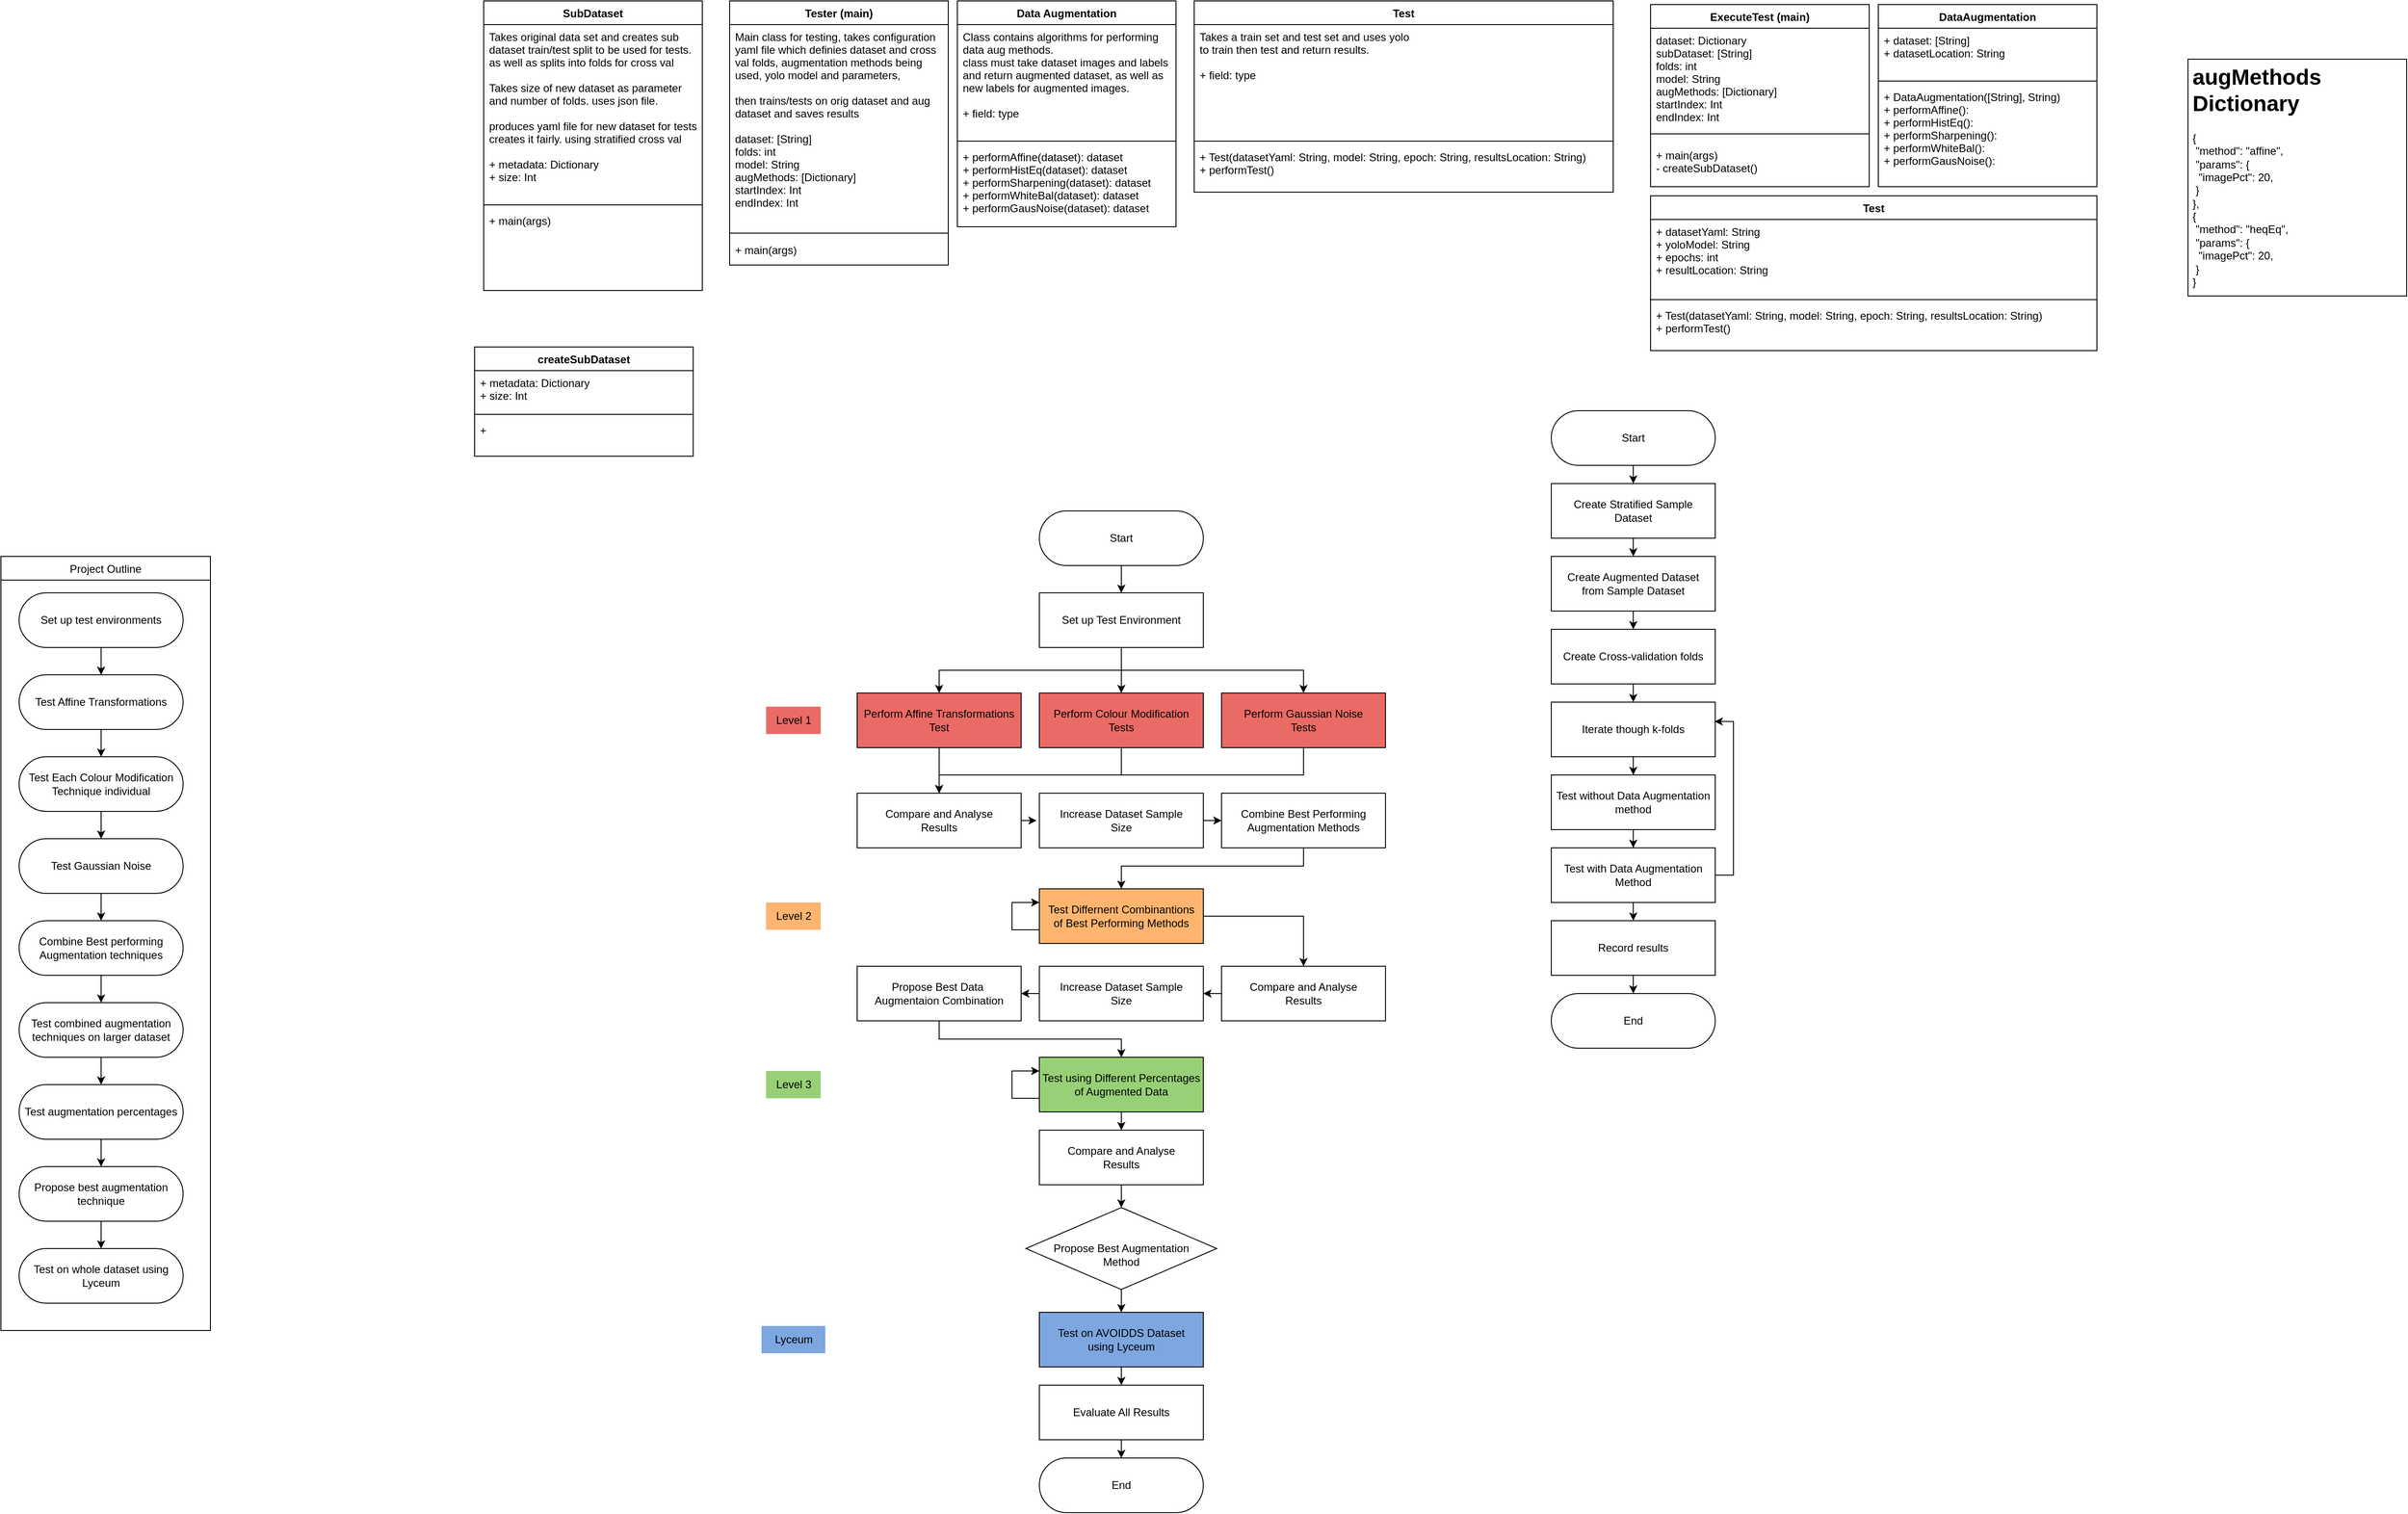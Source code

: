 <mxfile version="22.1.2" type="device">
  <diagram name="Page-1" id="Ht-72kdFWiURQEwsex4A">
    <mxGraphModel dx="933" dy="848" grid="0" gridSize="10" guides="1" tooltips="1" connect="1" arrows="1" fold="1" page="1" pageScale="3" pageWidth="827" pageHeight="1169" math="0" shadow="0">
      <root>
        <mxCell id="0" />
        <mxCell id="1" parent="0" />
        <mxCell id="NWZR9Ss1ib_OHOZOkIhO-35" value="" style="group;dropTarget=1;noLabel=0;" parent="1" vertex="1" connectable="0">
          <mxGeometry x="130" y="640" width="230" height="850" as="geometry" />
        </mxCell>
        <mxCell id="NWZR9Ss1ib_OHOZOkIhO-1" value="Set up test environments" style="rounded=1;whiteSpace=wrap;html=1;arcSize=50;" parent="NWZR9Ss1ib_OHOZOkIhO-35" vertex="1">
          <mxGeometry x="20" y="40" width="180" height="60" as="geometry" />
        </mxCell>
        <mxCell id="NWZR9Ss1ib_OHOZOkIhO-2" value="Test Affine Transformations" style="rounded=1;whiteSpace=wrap;html=1;arcSize=50;" parent="NWZR9Ss1ib_OHOZOkIhO-35" vertex="1">
          <mxGeometry x="20" y="130" width="180" height="60" as="geometry" />
        </mxCell>
        <mxCell id="NWZR9Ss1ib_OHOZOkIhO-22" style="edgeStyle=orthogonalEdgeStyle;rounded=0;jumpStyle=none;orthogonalLoop=1;jettySize=auto;html=1;exitX=0.5;exitY=1;exitDx=0;exitDy=0;entryX=0.5;entryY=0;entryDx=0;entryDy=0;" parent="NWZR9Ss1ib_OHOZOkIhO-35" source="NWZR9Ss1ib_OHOZOkIhO-1" target="NWZR9Ss1ib_OHOZOkIhO-2" edge="1">
          <mxGeometry relative="1" as="geometry" />
        </mxCell>
        <mxCell id="NWZR9Ss1ib_OHOZOkIhO-5" value="Test Each Colour Modification Technique individual" style="rounded=1;whiteSpace=wrap;html=1;arcSize=50;" parent="NWZR9Ss1ib_OHOZOkIhO-35" vertex="1">
          <mxGeometry x="20" y="220" width="180" height="60" as="geometry" />
        </mxCell>
        <mxCell id="NWZR9Ss1ib_OHOZOkIhO-11" style="edgeStyle=orthogonalEdgeStyle;rounded=0;jumpStyle=none;orthogonalLoop=1;jettySize=auto;html=1;exitX=0.5;exitY=1;exitDx=0;exitDy=0;entryX=0.5;entryY=0;entryDx=0;entryDy=0;" parent="NWZR9Ss1ib_OHOZOkIhO-35" source="NWZR9Ss1ib_OHOZOkIhO-2" target="NWZR9Ss1ib_OHOZOkIhO-5" edge="1">
          <mxGeometry relative="1" as="geometry" />
        </mxCell>
        <mxCell id="NWZR9Ss1ib_OHOZOkIhO-7" value="Combine Best performing Augmentation techniques" style="rounded=1;whiteSpace=wrap;html=1;arcSize=50;" parent="NWZR9Ss1ib_OHOZOkIhO-35" vertex="1">
          <mxGeometry x="20" y="400" width="180" height="60" as="geometry" />
        </mxCell>
        <mxCell id="NWZR9Ss1ib_OHOZOkIhO-12" value="Test combined augmentation techniques on larger dataset" style="rounded=1;whiteSpace=wrap;html=1;arcSize=50;" parent="NWZR9Ss1ib_OHOZOkIhO-35" vertex="1">
          <mxGeometry x="20" y="490" width="180" height="60" as="geometry" />
        </mxCell>
        <mxCell id="NWZR9Ss1ib_OHOZOkIhO-13" style="edgeStyle=orthogonalEdgeStyle;rounded=0;jumpStyle=none;orthogonalLoop=1;jettySize=auto;html=1;exitX=0.5;exitY=1;exitDx=0;exitDy=0;entryX=0.5;entryY=0;entryDx=0;entryDy=0;" parent="NWZR9Ss1ib_OHOZOkIhO-35" source="NWZR9Ss1ib_OHOZOkIhO-7" target="NWZR9Ss1ib_OHOZOkIhO-12" edge="1">
          <mxGeometry relative="1" as="geometry" />
        </mxCell>
        <mxCell id="NWZR9Ss1ib_OHOZOkIhO-15" value="Propose best augmentation technique" style="rounded=1;whiteSpace=wrap;html=1;arcSize=50;" parent="NWZR9Ss1ib_OHOZOkIhO-35" vertex="1">
          <mxGeometry x="20" y="670" width="180" height="60" as="geometry" />
        </mxCell>
        <mxCell id="NWZR9Ss1ib_OHOZOkIhO-19" style="edgeStyle=orthogonalEdgeStyle;rounded=0;jumpStyle=none;orthogonalLoop=1;jettySize=auto;html=1;exitX=0.5;exitY=1;exitDx=0;exitDy=0;entryX=0.5;entryY=0;entryDx=0;entryDy=0;" parent="NWZR9Ss1ib_OHOZOkIhO-35" source="NWZR9Ss1ib_OHOZOkIhO-17" target="NWZR9Ss1ib_OHOZOkIhO-15" edge="1">
          <mxGeometry relative="1" as="geometry" />
        </mxCell>
        <mxCell id="NWZR9Ss1ib_OHOZOkIhO-17" value="Test augmentation percentages" style="rounded=1;whiteSpace=wrap;html=1;arcSize=50;" parent="NWZR9Ss1ib_OHOZOkIhO-35" vertex="1">
          <mxGeometry x="20" y="580" width="180" height="60" as="geometry" />
        </mxCell>
        <mxCell id="NWZR9Ss1ib_OHOZOkIhO-18" style="edgeStyle=orthogonalEdgeStyle;rounded=0;jumpStyle=none;orthogonalLoop=1;jettySize=auto;html=1;exitX=0.5;exitY=1;exitDx=0;exitDy=0;" parent="NWZR9Ss1ib_OHOZOkIhO-35" source="NWZR9Ss1ib_OHOZOkIhO-12" target="NWZR9Ss1ib_OHOZOkIhO-17" edge="1">
          <mxGeometry relative="1" as="geometry" />
        </mxCell>
        <mxCell id="NWZR9Ss1ib_OHOZOkIhO-20" value="Test on whole dataset using Lyceum" style="rounded=1;whiteSpace=wrap;html=1;arcSize=50;" parent="NWZR9Ss1ib_OHOZOkIhO-35" vertex="1">
          <mxGeometry x="20" y="760" width="180" height="60" as="geometry" />
        </mxCell>
        <mxCell id="NWZR9Ss1ib_OHOZOkIhO-21" style="edgeStyle=orthogonalEdgeStyle;rounded=0;jumpStyle=none;orthogonalLoop=1;jettySize=auto;html=1;exitX=0.5;exitY=1;exitDx=0;exitDy=0;entryX=0.5;entryY=0;entryDx=0;entryDy=0;" parent="NWZR9Ss1ib_OHOZOkIhO-35" source="NWZR9Ss1ib_OHOZOkIhO-15" target="NWZR9Ss1ib_OHOZOkIhO-20" edge="1">
          <mxGeometry relative="1" as="geometry" />
        </mxCell>
        <mxCell id="NWZR9Ss1ib_OHOZOkIhO-25" style="edgeStyle=orthogonalEdgeStyle;rounded=0;jumpStyle=none;orthogonalLoop=1;jettySize=auto;html=1;exitX=0.5;exitY=1;exitDx=0;exitDy=0;entryX=0.5;entryY=0;entryDx=0;entryDy=0;" parent="NWZR9Ss1ib_OHOZOkIhO-35" source="NWZR9Ss1ib_OHOZOkIhO-23" target="NWZR9Ss1ib_OHOZOkIhO-7" edge="1">
          <mxGeometry relative="1" as="geometry" />
        </mxCell>
        <mxCell id="NWZR9Ss1ib_OHOZOkIhO-23" value="Test Gaussian Noise" style="rounded=1;whiteSpace=wrap;html=1;arcSize=50;" parent="NWZR9Ss1ib_OHOZOkIhO-35" vertex="1">
          <mxGeometry x="20" y="310" width="180" height="60" as="geometry" />
        </mxCell>
        <mxCell id="NWZR9Ss1ib_OHOZOkIhO-24" style="edgeStyle=orthogonalEdgeStyle;rounded=0;jumpStyle=none;orthogonalLoop=1;jettySize=auto;html=1;exitX=0.5;exitY=1;exitDx=0;exitDy=0;entryX=0.5;entryY=0;entryDx=0;entryDy=0;" parent="NWZR9Ss1ib_OHOZOkIhO-35" source="NWZR9Ss1ib_OHOZOkIhO-5" target="NWZR9Ss1ib_OHOZOkIhO-23" edge="1">
          <mxGeometry relative="1" as="geometry" />
        </mxCell>
        <mxCell id="NWZR9Ss1ib_OHOZOkIhO-34" value="Project Outline" style="swimlane;fontStyle=0;childLayout=stackLayout;horizontal=1;startSize=26;fillColor=none;horizontalStack=0;resizeParent=1;resizeParentMax=0;resizeLast=0;collapsible=1;marginBottom=0;swimlaneLine=1;" parent="NWZR9Ss1ib_OHOZOkIhO-35" vertex="1">
          <mxGeometry width="230" height="850" as="geometry">
            <mxRectangle width="120" height="30" as="alternateBounds" />
          </mxGeometry>
        </mxCell>
        <mxCell id="iitkpMzpejvPri1dx7fn-137" style="edgeStyle=orthogonalEdgeStyle;rounded=0;orthogonalLoop=1;jettySize=auto;html=1;exitX=0.5;exitY=1;exitDx=0;exitDy=0;entryX=0.5;entryY=0;entryDx=0;entryDy=0;" edge="1" parent="1" source="NWZR9Ss1ib_OHOZOkIhO-37" target="iitkpMzpejvPri1dx7fn-136">
          <mxGeometry relative="1" as="geometry" />
        </mxCell>
        <mxCell id="NWZR9Ss1ib_OHOZOkIhO-37" value="Create Stratified Sample &lt;br&gt;Dataset" style="rounded=1;whiteSpace=wrap;html=1;arcSize=0;container=0;" parent="1" vertex="1">
          <mxGeometry x="1832" y="560" width="180" height="60" as="geometry" />
        </mxCell>
        <mxCell id="NWZR9Ss1ib_OHOZOkIhO-57" style="edgeStyle=orthogonalEdgeStyle;rounded=0;orthogonalLoop=1;jettySize=auto;html=1;exitX=0.5;exitY=1;exitDx=0;exitDy=0;entryX=0.5;entryY=0;entryDx=0;entryDy=0;" parent="1" source="NWZR9Ss1ib_OHOZOkIhO-55" target="NWZR9Ss1ib_OHOZOkIhO-56" edge="1">
          <mxGeometry relative="1" as="geometry" />
        </mxCell>
        <mxCell id="NWZR9Ss1ib_OHOZOkIhO-55" value="Create Cross-validation folds" style="rounded=1;whiteSpace=wrap;html=1;arcSize=0;container=0;" parent="1" vertex="1">
          <mxGeometry x="1832" y="720" width="180" height="60" as="geometry" />
        </mxCell>
        <mxCell id="NWZR9Ss1ib_OHOZOkIhO-59" style="edgeStyle=orthogonalEdgeStyle;rounded=0;orthogonalLoop=1;jettySize=auto;html=1;exitX=0.5;exitY=1;exitDx=0;exitDy=0;entryX=0.5;entryY=0;entryDx=0;entryDy=0;" parent="1" source="NWZR9Ss1ib_OHOZOkIhO-56" target="NWZR9Ss1ib_OHOZOkIhO-58" edge="1">
          <mxGeometry relative="1" as="geometry" />
        </mxCell>
        <mxCell id="NWZR9Ss1ib_OHOZOkIhO-56" value="Iterate though k-folds" style="rounded=1;whiteSpace=wrap;html=1;arcSize=0;container=0;" parent="1" vertex="1">
          <mxGeometry x="1832" y="800" width="180" height="60" as="geometry" />
        </mxCell>
        <mxCell id="NWZR9Ss1ib_OHOZOkIhO-61" style="edgeStyle=orthogonalEdgeStyle;rounded=0;orthogonalLoop=1;jettySize=auto;html=1;entryX=0.5;entryY=0;entryDx=0;entryDy=0;" parent="1" source="NWZR9Ss1ib_OHOZOkIhO-58" target="NWZR9Ss1ib_OHOZOkIhO-60" edge="1">
          <mxGeometry relative="1" as="geometry" />
        </mxCell>
        <mxCell id="NWZR9Ss1ib_OHOZOkIhO-58" value="Test without Data Augmentation method" style="rounded=1;whiteSpace=wrap;html=1;arcSize=0;container=0;" parent="1" vertex="1">
          <mxGeometry x="1832" y="880" width="180" height="60" as="geometry" />
        </mxCell>
        <mxCell id="iitkpMzpejvPri1dx7fn-139" style="edgeStyle=orthogonalEdgeStyle;rounded=0;orthogonalLoop=1;jettySize=auto;html=1;exitX=0.5;exitY=1;exitDx=0;exitDy=0;entryX=0.5;entryY=0;entryDx=0;entryDy=0;" edge="1" parent="1" source="NWZR9Ss1ib_OHOZOkIhO-60" target="NWZR9Ss1ib_OHOZOkIhO-65">
          <mxGeometry relative="1" as="geometry" />
        </mxCell>
        <mxCell id="NWZR9Ss1ib_OHOZOkIhO-60" value="Test with Data Augmentation Method" style="rounded=1;whiteSpace=wrap;html=1;arcSize=0;container=0;" parent="1" vertex="1">
          <mxGeometry x="1832" y="960" width="180" height="60" as="geometry" />
        </mxCell>
        <mxCell id="iitkpMzpejvPri1dx7fn-140" style="edgeStyle=orthogonalEdgeStyle;rounded=0;orthogonalLoop=1;jettySize=auto;html=1;exitX=0.5;exitY=1;exitDx=0;exitDy=0;entryX=0.5;entryY=0;entryDx=0;entryDy=0;" edge="1" parent="1" source="NWZR9Ss1ib_OHOZOkIhO-65" target="iitkpMzpejvPri1dx7fn-135">
          <mxGeometry relative="1" as="geometry" />
        </mxCell>
        <mxCell id="NWZR9Ss1ib_OHOZOkIhO-65" value="Record results" style="rounded=1;whiteSpace=wrap;html=1;arcSize=0;container=0;" parent="1" vertex="1">
          <mxGeometry x="1832" y="1040" width="180" height="60" as="geometry" />
        </mxCell>
        <mxCell id="NWZR9Ss1ib_OHOZOkIhO-68" value="Data Augmentation" style="swimlane;fontStyle=1;align=center;verticalAlign=top;childLayout=stackLayout;horizontal=1;startSize=26;horizontalStack=0;resizeParent=1;resizeParentMax=0;resizeLast=0;collapsible=1;marginBottom=0;" parent="1" vertex="1">
          <mxGeometry x="1180" y="30" width="240" height="248" as="geometry" />
        </mxCell>
        <mxCell id="NWZR9Ss1ib_OHOZOkIhO-69" value="Class contains algorithms for performing &#xa;data aug methods. &#xa;class must take dataset images and labels&#xa;and return augmented dataset, as well as&#xa;new labels for augmented images.&#xa;&#xa;+ field: type" style="text;strokeColor=none;fillColor=none;align=left;verticalAlign=top;spacingLeft=4;spacingRight=4;overflow=hidden;rotatable=0;points=[[0,0.5],[1,0.5]];portConstraint=eastwest;" parent="NWZR9Ss1ib_OHOZOkIhO-68" vertex="1">
          <mxGeometry y="26" width="240" height="124" as="geometry" />
        </mxCell>
        <mxCell id="NWZR9Ss1ib_OHOZOkIhO-70" value="" style="line;strokeWidth=1;fillColor=none;align=left;verticalAlign=middle;spacingTop=-1;spacingLeft=3;spacingRight=3;rotatable=0;labelPosition=right;points=[];portConstraint=eastwest;strokeColor=inherit;" parent="NWZR9Ss1ib_OHOZOkIhO-68" vertex="1">
          <mxGeometry y="150" width="240" height="8" as="geometry" />
        </mxCell>
        <mxCell id="NWZR9Ss1ib_OHOZOkIhO-71" value="+ performAffine(dataset): dataset&#xa;+ performHistEq(dataset): dataset&#xa;+ performSharpening(dataset): dataset&#xa;+ performWhiteBal(dataset): dataset&#xa;+ performGausNoise(dataset): dataset&#xa;" style="text;strokeColor=none;fillColor=none;align=left;verticalAlign=top;spacingLeft=4;spacingRight=4;overflow=hidden;rotatable=0;points=[[0,0.5],[1,0.5]];portConstraint=eastwest;" parent="NWZR9Ss1ib_OHOZOkIhO-68" vertex="1">
          <mxGeometry y="158" width="240" height="90" as="geometry" />
        </mxCell>
        <mxCell id="VnkbzyxZcMbfstCNaLRz-1" value="SubDataset" style="swimlane;fontStyle=1;align=center;verticalAlign=top;childLayout=stackLayout;horizontal=1;startSize=26;horizontalStack=0;resizeParent=1;resizeParentMax=0;resizeLast=0;collapsible=1;marginBottom=0;" parent="1" vertex="1">
          <mxGeometry x="660" y="30" width="240" height="318" as="geometry" />
        </mxCell>
        <mxCell id="VnkbzyxZcMbfstCNaLRz-2" value="Takes original data set and creates sub &#xa;dataset train/test split to be used for tests.&#xa;as well as splits into folds for cross val&#xa;&#xa;Takes size of new dataset as parameter &#xa;and number of folds. uses json file. &#xa;&#xa;produces yaml file for new dataset for tests. &#xa;creates it fairly. using stratified cross val &#xa;&#xa;+ metadata: Dictionary&#xa;+ size: Int &#xa;" style="text;strokeColor=none;fillColor=none;align=left;verticalAlign=top;spacingLeft=4;spacingRight=4;overflow=hidden;rotatable=0;points=[[0,0.5],[1,0.5]];portConstraint=eastwest;" parent="VnkbzyxZcMbfstCNaLRz-1" vertex="1">
          <mxGeometry y="26" width="240" height="194" as="geometry" />
        </mxCell>
        <mxCell id="VnkbzyxZcMbfstCNaLRz-3" value="" style="line;strokeWidth=1;fillColor=none;align=left;verticalAlign=middle;spacingTop=-1;spacingLeft=3;spacingRight=3;rotatable=0;labelPosition=right;points=[];portConstraint=eastwest;strokeColor=inherit;" parent="VnkbzyxZcMbfstCNaLRz-1" vertex="1">
          <mxGeometry y="220" width="240" height="8" as="geometry" />
        </mxCell>
        <mxCell id="VnkbzyxZcMbfstCNaLRz-4" value="+ main(args)" style="text;strokeColor=none;fillColor=none;align=left;verticalAlign=top;spacingLeft=4;spacingRight=4;overflow=hidden;rotatable=0;points=[[0,0.5],[1,0.5]];portConstraint=eastwest;" parent="VnkbzyxZcMbfstCNaLRz-1" vertex="1">
          <mxGeometry y="228" width="240" height="90" as="geometry" />
        </mxCell>
        <mxCell id="VnkbzyxZcMbfstCNaLRz-5" value="Tester (main)" style="swimlane;fontStyle=1;align=center;verticalAlign=top;childLayout=stackLayout;horizontal=1;startSize=26;horizontalStack=0;resizeParent=1;resizeParentMax=0;resizeLast=0;collapsible=1;marginBottom=0;" parent="1" vertex="1">
          <mxGeometry x="930" y="30" width="240" height="290" as="geometry" />
        </mxCell>
        <mxCell id="VnkbzyxZcMbfstCNaLRz-6" value="Main class for testing, takes configuration &#xa;yaml file which definies dataset and cross&#xa;val folds, augmentation methods being &#xa;used, yolo model and parameters,&#xa;&#xa;then trains/tests on orig dataset and aug &#xa;dataset and saves results&#xa;&#xa;dataset: [String]&#xa;folds: int&#xa;model: String&#xa;augMethods: [Dictionary]&#xa;startIndex: Int&#xa;endIndex: Int&#xa;" style="text;strokeColor=none;fillColor=none;align=left;verticalAlign=top;spacingLeft=4;spacingRight=4;overflow=hidden;rotatable=0;points=[[0,0.5],[1,0.5]];portConstraint=eastwest;" parent="VnkbzyxZcMbfstCNaLRz-5" vertex="1">
          <mxGeometry y="26" width="240" height="224" as="geometry" />
        </mxCell>
        <mxCell id="VnkbzyxZcMbfstCNaLRz-7" value="" style="line;strokeWidth=1;fillColor=none;align=left;verticalAlign=middle;spacingTop=-1;spacingLeft=3;spacingRight=3;rotatable=0;labelPosition=right;points=[];portConstraint=eastwest;strokeColor=inherit;" parent="VnkbzyxZcMbfstCNaLRz-5" vertex="1">
          <mxGeometry y="250" width="240" height="10" as="geometry" />
        </mxCell>
        <mxCell id="VnkbzyxZcMbfstCNaLRz-8" value="+ main(args)" style="text;strokeColor=none;fillColor=none;align=left;verticalAlign=top;spacingLeft=4;spacingRight=4;overflow=hidden;rotatable=0;points=[[0,0.5],[1,0.5]];portConstraint=eastwest;" parent="VnkbzyxZcMbfstCNaLRz-5" vertex="1">
          <mxGeometry y="260" width="240" height="30" as="geometry" />
        </mxCell>
        <mxCell id="VnkbzyxZcMbfstCNaLRz-13" value="Test" style="swimlane;fontStyle=1;align=center;verticalAlign=top;childLayout=stackLayout;horizontal=1;startSize=26;horizontalStack=0;resizeParent=1;resizeParentMax=0;resizeLast=0;collapsible=1;marginBottom=0;" parent="1" vertex="1">
          <mxGeometry x="1440" y="30" width="460" height="210" as="geometry" />
        </mxCell>
        <mxCell id="VnkbzyxZcMbfstCNaLRz-14" value="Takes a train set and test set and uses yolo&#xa;to train then test and return results.&#xa;&#xa;+ field: type" style="text;strokeColor=none;fillColor=none;align=left;verticalAlign=top;spacingLeft=4;spacingRight=4;overflow=hidden;rotatable=0;points=[[0,0.5],[1,0.5]];portConstraint=eastwest;" parent="VnkbzyxZcMbfstCNaLRz-13" vertex="1">
          <mxGeometry y="26" width="460" height="124" as="geometry" />
        </mxCell>
        <mxCell id="VnkbzyxZcMbfstCNaLRz-15" value="" style="line;strokeWidth=1;fillColor=none;align=left;verticalAlign=middle;spacingTop=-1;spacingLeft=3;spacingRight=3;rotatable=0;labelPosition=right;points=[];portConstraint=eastwest;strokeColor=inherit;" parent="VnkbzyxZcMbfstCNaLRz-13" vertex="1">
          <mxGeometry y="150" width="460" height="8" as="geometry" />
        </mxCell>
        <mxCell id="VnkbzyxZcMbfstCNaLRz-16" value="+ Test(datasetYaml: String, model: String, epoch: String, resultsLocation: String)&#xa;+ performTest()" style="text;strokeColor=none;fillColor=none;align=left;verticalAlign=top;spacingLeft=4;spacingRight=4;overflow=hidden;rotatable=0;points=[[0,0.5],[1,0.5]];portConstraint=eastwest;" parent="VnkbzyxZcMbfstCNaLRz-13" vertex="1">
          <mxGeometry y="158" width="460" height="52" as="geometry" />
        </mxCell>
        <mxCell id="iitkpMzpejvPri1dx7fn-11" value="&lt;h1&gt;&lt;span style=&quot;background-color: initial;&quot;&gt;augMethods Dictionary&amp;nbsp;&lt;/span&gt;&lt;/h1&gt;&lt;div&gt;{&lt;br style=&quot;border-color: var(--border-color);&quot;&gt;&amp;nbsp;&quot;method&quot;: &quot;affine&quot;,&lt;br style=&quot;border-color: var(--border-color);&quot;&gt;&amp;nbsp;&quot;params&quot;: {&lt;br style=&quot;border-color: var(--border-color);&quot;&gt;&amp;nbsp; &quot;imagePct&quot;: 20,&lt;br style=&quot;border-color: var(--border-color);&quot;&gt;&amp;nbsp;}&lt;br style=&quot;border-color: var(--border-color);&quot;&gt;},&lt;br style=&quot;border-color: var(--border-color);&quot;&gt;{&lt;br style=&quot;border-color: var(--border-color);&quot;&gt;&amp;nbsp;&quot;method&quot;: &quot;heqEq&quot;,&lt;br style=&quot;border-color: var(--border-color);&quot;&gt;&amp;nbsp;&quot;params&quot;: {&lt;br style=&quot;border-color: var(--border-color);&quot;&gt;&amp;nbsp; &quot;imagePct&quot;: 20,&lt;br style=&quot;border-color: var(--border-color);&quot;&gt;&amp;nbsp;}&lt;br style=&quot;border-color: var(--border-color);&quot;&gt;}&lt;br style=&quot;border-color: var(--border-color);&quot;&gt;&lt;br&gt;&lt;/div&gt;" style="text;html=1;strokeColor=default;fillColor=none;spacing=5;spacingTop=-20;whiteSpace=wrap;overflow=hidden;rounded=0;" vertex="1" parent="1">
          <mxGeometry x="2531" y="94" width="240" height="260" as="geometry" />
        </mxCell>
        <mxCell id="iitkpMzpejvPri1dx7fn-15" value="createSubDataset" style="swimlane;fontStyle=1;align=center;verticalAlign=top;childLayout=stackLayout;horizontal=1;startSize=26;horizontalStack=0;resizeParent=1;resizeParentMax=0;resizeLast=0;collapsible=1;marginBottom=0;" vertex="1" parent="1">
          <mxGeometry x="650" y="410" width="240" height="120" as="geometry" />
        </mxCell>
        <mxCell id="iitkpMzpejvPri1dx7fn-16" value="+ metadata: Dictionary&#xa;+ size: Int &#xa;" style="text;strokeColor=none;fillColor=none;align=left;verticalAlign=top;spacingLeft=4;spacingRight=4;overflow=hidden;rotatable=0;points=[[0,0.5],[1,0.5]];portConstraint=eastwest;" vertex="1" parent="iitkpMzpejvPri1dx7fn-15">
          <mxGeometry y="26" width="240" height="44" as="geometry" />
        </mxCell>
        <mxCell id="iitkpMzpejvPri1dx7fn-17" value="" style="line;strokeWidth=1;fillColor=none;align=left;verticalAlign=middle;spacingTop=-1;spacingLeft=3;spacingRight=3;rotatable=0;labelPosition=right;points=[];portConstraint=eastwest;strokeColor=inherit;" vertex="1" parent="iitkpMzpejvPri1dx7fn-15">
          <mxGeometry y="70" width="240" height="8" as="geometry" />
        </mxCell>
        <mxCell id="iitkpMzpejvPri1dx7fn-18" value="+" style="text;strokeColor=none;fillColor=none;align=left;verticalAlign=top;spacingLeft=4;spacingRight=4;overflow=hidden;rotatable=0;points=[[0,0.5],[1,0.5]];portConstraint=eastwest;" vertex="1" parent="iitkpMzpejvPri1dx7fn-15">
          <mxGeometry y="78" width="240" height="42" as="geometry" />
        </mxCell>
        <mxCell id="iitkpMzpejvPri1dx7fn-19" value="ExecuteTest (main)" style="swimlane;fontStyle=1;align=center;verticalAlign=top;childLayout=stackLayout;horizontal=1;startSize=26;horizontalStack=0;resizeParent=1;resizeParentMax=0;resizeLast=0;collapsible=1;marginBottom=0;" vertex="1" parent="1">
          <mxGeometry x="1941" y="34" width="240" height="200" as="geometry" />
        </mxCell>
        <mxCell id="iitkpMzpejvPri1dx7fn-20" value="dataset: Dictionary&#xa;subDataset: [String]&#xa;folds: int&#xa;model: String&#xa;augMethods: [Dictionary]&#xa;startIndex: Int&#xa;endIndex: Int&#xa;" style="text;strokeColor=none;fillColor=none;align=left;verticalAlign=top;spacingLeft=4;spacingRight=4;overflow=hidden;rotatable=0;points=[[0,0.5],[1,0.5]];portConstraint=eastwest;" vertex="1" parent="iitkpMzpejvPri1dx7fn-19">
          <mxGeometry y="26" width="240" height="106" as="geometry" />
        </mxCell>
        <mxCell id="iitkpMzpejvPri1dx7fn-21" value="" style="line;strokeWidth=1;fillColor=none;align=left;verticalAlign=middle;spacingTop=-1;spacingLeft=3;spacingRight=3;rotatable=0;labelPosition=right;points=[];portConstraint=eastwest;strokeColor=inherit;" vertex="1" parent="iitkpMzpejvPri1dx7fn-19">
          <mxGeometry y="132" width="240" height="20" as="geometry" />
        </mxCell>
        <mxCell id="iitkpMzpejvPri1dx7fn-22" value="+ main(args)&#xa;- createSubDataset()" style="text;strokeColor=none;fillColor=none;align=left;verticalAlign=top;spacingLeft=4;spacingRight=4;overflow=hidden;rotatable=0;points=[[0,0.5],[1,0.5]];portConstraint=eastwest;" vertex="1" parent="iitkpMzpejvPri1dx7fn-19">
          <mxGeometry y="152" width="240" height="48" as="geometry" />
        </mxCell>
        <mxCell id="iitkpMzpejvPri1dx7fn-23" value="DataAugmentation" style="swimlane;fontStyle=1;align=center;verticalAlign=top;childLayout=stackLayout;horizontal=1;startSize=26;horizontalStack=0;resizeParent=1;resizeParentMax=0;resizeLast=0;collapsible=1;marginBottom=0;" vertex="1" parent="1">
          <mxGeometry x="2191" y="34" width="240" height="200" as="geometry" />
        </mxCell>
        <mxCell id="iitkpMzpejvPri1dx7fn-24" value="+ dataset: [String]&#xa;+ datasetLocation: String" style="text;strokeColor=none;fillColor=none;align=left;verticalAlign=top;spacingLeft=4;spacingRight=4;overflow=hidden;rotatable=0;points=[[0,0.5],[1,0.5]];portConstraint=eastwest;" vertex="1" parent="iitkpMzpejvPri1dx7fn-23">
          <mxGeometry y="26" width="240" height="54" as="geometry" />
        </mxCell>
        <mxCell id="iitkpMzpejvPri1dx7fn-25" value="" style="line;strokeWidth=1;fillColor=none;align=left;verticalAlign=middle;spacingTop=-1;spacingLeft=3;spacingRight=3;rotatable=0;labelPosition=right;points=[];portConstraint=eastwest;strokeColor=inherit;" vertex="1" parent="iitkpMzpejvPri1dx7fn-23">
          <mxGeometry y="80" width="240" height="8" as="geometry" />
        </mxCell>
        <mxCell id="iitkpMzpejvPri1dx7fn-26" value="+ DataAugmentation([String], String)&#xa;+ performAffine(): &#xa;+ performHistEq(): &#xa;+ performSharpening(): &#xa;+ performWhiteBal(): &#xa;+ performGausNoise(): &#xa;" style="text;strokeColor=none;fillColor=none;align=left;verticalAlign=top;spacingLeft=4;spacingRight=4;overflow=hidden;rotatable=0;points=[[0,0.5],[1,0.5]];portConstraint=eastwest;" vertex="1" parent="iitkpMzpejvPri1dx7fn-23">
          <mxGeometry y="88" width="240" height="112" as="geometry" />
        </mxCell>
        <mxCell id="iitkpMzpejvPri1dx7fn-27" value="Test" style="swimlane;fontStyle=1;align=center;verticalAlign=top;childLayout=stackLayout;horizontal=1;startSize=26;horizontalStack=0;resizeParent=1;resizeParentMax=0;resizeLast=0;collapsible=1;marginBottom=0;" vertex="1" parent="1">
          <mxGeometry x="1941" y="244" width="490" height="170" as="geometry" />
        </mxCell>
        <mxCell id="iitkpMzpejvPri1dx7fn-28" value="+ datasetYaml: String&#xa;+ yoloModel: String&#xa;+ epochs: int&#xa;+ resultLocation: String" style="text;strokeColor=none;fillColor=none;align=left;verticalAlign=top;spacingLeft=4;spacingRight=4;overflow=hidden;rotatable=0;points=[[0,0.5],[1,0.5]];portConstraint=eastwest;" vertex="1" parent="iitkpMzpejvPri1dx7fn-27">
          <mxGeometry y="26" width="490" height="84" as="geometry" />
        </mxCell>
        <mxCell id="iitkpMzpejvPri1dx7fn-29" value="" style="line;strokeWidth=1;fillColor=none;align=left;verticalAlign=middle;spacingTop=-1;spacingLeft=3;spacingRight=3;rotatable=0;labelPosition=right;points=[];portConstraint=eastwest;strokeColor=inherit;" vertex="1" parent="iitkpMzpejvPri1dx7fn-27">
          <mxGeometry y="110" width="490" height="8" as="geometry" />
        </mxCell>
        <mxCell id="iitkpMzpejvPri1dx7fn-30" value="+ Test(datasetYaml: String, model: String, epoch: String, resultsLocation: String)&#xa;+ performTest()" style="text;strokeColor=none;fillColor=none;align=left;verticalAlign=top;spacingLeft=4;spacingRight=4;overflow=hidden;rotatable=0;points=[[0,0.5],[1,0.5]];portConstraint=eastwest;" vertex="1" parent="iitkpMzpejvPri1dx7fn-27">
          <mxGeometry y="118" width="490" height="52" as="geometry" />
        </mxCell>
        <mxCell id="iitkpMzpejvPri1dx7fn-56" style="edgeStyle=orthogonalEdgeStyle;rounded=0;orthogonalLoop=1;jettySize=auto;html=1;exitX=0.5;exitY=1;exitDx=0;exitDy=0;entryX=0.5;entryY=0;entryDx=0;entryDy=0;" edge="1" parent="1" source="iitkpMzpejvPri1dx7fn-50" target="iitkpMzpejvPri1dx7fn-53">
          <mxGeometry relative="1" as="geometry" />
        </mxCell>
        <mxCell id="iitkpMzpejvPri1dx7fn-57" style="edgeStyle=orthogonalEdgeStyle;rounded=0;orthogonalLoop=1;jettySize=auto;html=1;exitX=0.5;exitY=1;exitDx=0;exitDy=0;entryX=0.5;entryY=0;entryDx=0;entryDy=0;" edge="1" parent="1" source="iitkpMzpejvPri1dx7fn-50" target="iitkpMzpejvPri1dx7fn-52">
          <mxGeometry relative="1" as="geometry" />
        </mxCell>
        <mxCell id="iitkpMzpejvPri1dx7fn-60" style="edgeStyle=orthogonalEdgeStyle;rounded=0;orthogonalLoop=1;jettySize=auto;html=1;exitX=0.5;exitY=1;exitDx=0;exitDy=0;entryX=0.5;entryY=0;entryDx=0;entryDy=0;" edge="1" parent="1" source="iitkpMzpejvPri1dx7fn-50" target="iitkpMzpejvPri1dx7fn-51">
          <mxGeometry relative="1" as="geometry" />
        </mxCell>
        <mxCell id="iitkpMzpejvPri1dx7fn-50" value="Set up Test Environment" style="rounded=1;whiteSpace=wrap;html=1;arcSize=0;" vertex="1" parent="1">
          <mxGeometry x="1270" y="680" width="180" height="60" as="geometry" />
        </mxCell>
        <mxCell id="iitkpMzpejvPri1dx7fn-97" style="edgeStyle=orthogonalEdgeStyle;rounded=0;orthogonalLoop=1;jettySize=auto;html=1;exitX=0.5;exitY=1;exitDx=0;exitDy=0;entryX=0.5;entryY=0;entryDx=0;entryDy=0;" edge="1" parent="1" source="iitkpMzpejvPri1dx7fn-51" target="iitkpMzpejvPri1dx7fn-59">
          <mxGeometry relative="1" as="geometry" />
        </mxCell>
        <mxCell id="iitkpMzpejvPri1dx7fn-51" value="Perform Affine Transformations&lt;br&gt;Test" style="rounded=1;whiteSpace=wrap;html=1;arcSize=0;fillColor=#EA6B66;" vertex="1" parent="1">
          <mxGeometry x="1070" y="790" width="180" height="60" as="geometry" />
        </mxCell>
        <mxCell id="iitkpMzpejvPri1dx7fn-64" style="edgeStyle=orthogonalEdgeStyle;rounded=0;orthogonalLoop=1;jettySize=auto;html=1;exitX=0.5;exitY=1;exitDx=0;exitDy=0;entryX=0.5;entryY=0;entryDx=0;entryDy=0;" edge="1" parent="1" source="iitkpMzpejvPri1dx7fn-52" target="iitkpMzpejvPri1dx7fn-59">
          <mxGeometry relative="1" as="geometry">
            <Array as="points">
              <mxPoint x="1360" y="880" />
              <mxPoint x="1160" y="880" />
            </Array>
          </mxGeometry>
        </mxCell>
        <mxCell id="iitkpMzpejvPri1dx7fn-52" value="Perform Colour Modification&lt;br&gt;Tests" style="rounded=1;whiteSpace=wrap;html=1;arcSize=0;fillColor=#EA6B66;" vertex="1" parent="1">
          <mxGeometry x="1270" y="790" width="180" height="60" as="geometry" />
        </mxCell>
        <mxCell id="iitkpMzpejvPri1dx7fn-95" style="edgeStyle=orthogonalEdgeStyle;rounded=0;orthogonalLoop=1;jettySize=auto;html=1;exitX=0.5;exitY=1;exitDx=0;exitDy=0;entryX=0.5;entryY=0;entryDx=0;entryDy=0;" edge="1" parent="1" source="iitkpMzpejvPri1dx7fn-53">
          <mxGeometry relative="1" as="geometry">
            <mxPoint x="1560" y="860.0" as="sourcePoint" />
            <mxPoint x="1160" y="920" as="targetPoint" />
            <Array as="points">
              <mxPoint x="1560" y="880" />
              <mxPoint x="1160" y="880" />
            </Array>
          </mxGeometry>
        </mxCell>
        <mxCell id="iitkpMzpejvPri1dx7fn-53" value="Perform Gaussian Noise&lt;br&gt;Tests" style="rounded=1;whiteSpace=wrap;html=1;arcSize=0;fillColor=#EA6B66;" vertex="1" parent="1">
          <mxGeometry x="1470" y="790" width="180" height="60" as="geometry" />
        </mxCell>
        <mxCell id="iitkpMzpejvPri1dx7fn-58" value="Level 1" style="text;html=1;align=center;verticalAlign=middle;resizable=0;points=[];autosize=1;strokeColor=none;fillColor=#EA6B66;" vertex="1" parent="1">
          <mxGeometry x="970" y="805" width="60" height="30" as="geometry" />
        </mxCell>
        <mxCell id="iitkpMzpejvPri1dx7fn-59" value="Compare and Analyse&lt;br&gt;Results" style="rounded=1;whiteSpace=wrap;html=1;arcSize=0;" vertex="1" parent="1">
          <mxGeometry x="1070" y="900" width="180" height="60" as="geometry" />
        </mxCell>
        <mxCell id="iitkpMzpejvPri1dx7fn-99" style="edgeStyle=orthogonalEdgeStyle;rounded=0;orthogonalLoop=1;jettySize=auto;html=1;exitX=1;exitY=0.5;exitDx=0;exitDy=0;entryX=0;entryY=0.5;entryDx=0;entryDy=0;" edge="1" parent="1" source="iitkpMzpejvPri1dx7fn-65" target="iitkpMzpejvPri1dx7fn-67">
          <mxGeometry relative="1" as="geometry" />
        </mxCell>
        <mxCell id="iitkpMzpejvPri1dx7fn-65" value="Increase Dataset Sample&lt;br&gt;Size" style="rounded=1;whiteSpace=wrap;html=1;arcSize=0;" vertex="1" parent="1">
          <mxGeometry x="1270" y="900" width="180" height="60" as="geometry" />
        </mxCell>
        <mxCell id="iitkpMzpejvPri1dx7fn-70" style="edgeStyle=orthogonalEdgeStyle;rounded=0;orthogonalLoop=1;jettySize=auto;html=1;exitX=0.5;exitY=1;exitDx=0;exitDy=0;entryX=0.5;entryY=0;entryDx=0;entryDy=0;" edge="1" parent="1" source="iitkpMzpejvPri1dx7fn-67" target="iitkpMzpejvPri1dx7fn-69">
          <mxGeometry relative="1" as="geometry">
            <Array as="points">
              <mxPoint x="1560" y="980" />
              <mxPoint x="1360" y="980" />
            </Array>
          </mxGeometry>
        </mxCell>
        <mxCell id="iitkpMzpejvPri1dx7fn-67" value="Combine Best Performing&lt;br&gt;Augmentation Methods" style="rounded=1;whiteSpace=wrap;html=1;arcSize=0;" vertex="1" parent="1">
          <mxGeometry x="1470" y="900" width="180" height="60" as="geometry" />
        </mxCell>
        <mxCell id="iitkpMzpejvPri1dx7fn-103" style="edgeStyle=orthogonalEdgeStyle;rounded=0;orthogonalLoop=1;jettySize=auto;html=1;exitX=1;exitY=0.5;exitDx=0;exitDy=0;entryX=0.5;entryY=0;entryDx=0;entryDy=0;" edge="1" parent="1" source="iitkpMzpejvPri1dx7fn-69" target="iitkpMzpejvPri1dx7fn-74">
          <mxGeometry relative="1" as="geometry" />
        </mxCell>
        <mxCell id="iitkpMzpejvPri1dx7fn-69" value="Test Differnent Combinantions&lt;br&gt;of Best Performing Methods" style="rounded=1;whiteSpace=wrap;html=1;arcSize=0;fillColor=#FFB570;" vertex="1" parent="1">
          <mxGeometry x="1270" y="1005" width="180" height="60" as="geometry" />
        </mxCell>
        <mxCell id="iitkpMzpejvPri1dx7fn-72" value="Level 2" style="text;html=1;align=center;verticalAlign=middle;resizable=0;points=[];autosize=1;strokeColor=none;fillColor=#FFB570;" vertex="1" parent="1">
          <mxGeometry x="970" y="1020" width="60" height="30" as="geometry" />
        </mxCell>
        <mxCell id="iitkpMzpejvPri1dx7fn-104" style="edgeStyle=orthogonalEdgeStyle;rounded=0;orthogonalLoop=1;jettySize=auto;html=1;exitX=0;exitY=0.5;exitDx=0;exitDy=0;entryX=1;entryY=0.5;entryDx=0;entryDy=0;" edge="1" parent="1" source="iitkpMzpejvPri1dx7fn-74" target="iitkpMzpejvPri1dx7fn-75">
          <mxGeometry relative="1" as="geometry" />
        </mxCell>
        <mxCell id="iitkpMzpejvPri1dx7fn-74" value="Compare and Analyse&lt;br&gt;Results" style="rounded=1;whiteSpace=wrap;html=1;arcSize=0;" vertex="1" parent="1">
          <mxGeometry x="1470" y="1090" width="180" height="60" as="geometry" />
        </mxCell>
        <mxCell id="iitkpMzpejvPri1dx7fn-105" style="edgeStyle=orthogonalEdgeStyle;rounded=0;orthogonalLoop=1;jettySize=auto;html=1;exitX=0;exitY=0.5;exitDx=0;exitDy=0;entryX=1;entryY=0.5;entryDx=0;entryDy=0;" edge="1" parent="1" source="iitkpMzpejvPri1dx7fn-75" target="iitkpMzpejvPri1dx7fn-77">
          <mxGeometry relative="1" as="geometry" />
        </mxCell>
        <mxCell id="iitkpMzpejvPri1dx7fn-75" value="Increase Dataset Sample&lt;br&gt;Size" style="rounded=1;whiteSpace=wrap;html=1;arcSize=0;" vertex="1" parent="1">
          <mxGeometry x="1270" y="1090" width="180" height="60" as="geometry" />
        </mxCell>
        <mxCell id="iitkpMzpejvPri1dx7fn-80" style="edgeStyle=orthogonalEdgeStyle;rounded=0;orthogonalLoop=1;jettySize=auto;html=1;exitX=0.5;exitY=1;exitDx=0;exitDy=0;entryX=0.5;entryY=0;entryDx=0;entryDy=0;" edge="1" parent="1" source="iitkpMzpejvPri1dx7fn-77" target="iitkpMzpejvPri1dx7fn-79">
          <mxGeometry relative="1" as="geometry">
            <Array as="points">
              <mxPoint x="1160" y="1170" />
              <mxPoint x="1360" y="1170" />
            </Array>
          </mxGeometry>
        </mxCell>
        <mxCell id="iitkpMzpejvPri1dx7fn-77" value="Propose Best Data&amp;nbsp;&lt;br&gt;Augmentaion Combination" style="rounded=1;whiteSpace=wrap;html=1;arcSize=0;" vertex="1" parent="1">
          <mxGeometry x="1070" y="1090" width="180" height="60" as="geometry" />
        </mxCell>
        <mxCell id="iitkpMzpejvPri1dx7fn-85" style="edgeStyle=orthogonalEdgeStyle;rounded=0;orthogonalLoop=1;jettySize=auto;html=1;exitX=0.5;exitY=1;exitDx=0;exitDy=0;entryX=0.5;entryY=0;entryDx=0;entryDy=0;" edge="1" parent="1" source="iitkpMzpejvPri1dx7fn-79" target="iitkpMzpejvPri1dx7fn-84">
          <mxGeometry relative="1" as="geometry" />
        </mxCell>
        <mxCell id="iitkpMzpejvPri1dx7fn-79" value="Test using Different Percentages&lt;br&gt;of Augmented Data" style="rounded=1;whiteSpace=wrap;html=1;arcSize=0;fillColor=#97D077;" vertex="1" parent="1">
          <mxGeometry x="1270" y="1190" width="180" height="60" as="geometry" />
        </mxCell>
        <mxCell id="iitkpMzpejvPri1dx7fn-81" value="Level 3" style="text;html=1;align=center;verticalAlign=middle;resizable=0;points=[];autosize=1;strokeColor=none;fillColor=#97D077;" vertex="1" parent="1">
          <mxGeometry x="970" y="1205" width="60" height="30" as="geometry" />
        </mxCell>
        <mxCell id="iitkpMzpejvPri1dx7fn-129" style="edgeStyle=orthogonalEdgeStyle;rounded=0;orthogonalLoop=1;jettySize=auto;html=1;exitX=0.5;exitY=1;exitDx=0;exitDy=0;entryX=0.5;entryY=0;entryDx=0;entryDy=0;" edge="1" parent="1" source="iitkpMzpejvPri1dx7fn-84" target="iitkpMzpejvPri1dx7fn-127">
          <mxGeometry relative="1" as="geometry" />
        </mxCell>
        <mxCell id="iitkpMzpejvPri1dx7fn-84" value="Compare and Analyse&lt;br&gt;Results" style="rounded=1;whiteSpace=wrap;html=1;arcSize=0;" vertex="1" parent="1">
          <mxGeometry x="1270" y="1270" width="180" height="60" as="geometry" />
        </mxCell>
        <mxCell id="iitkpMzpejvPri1dx7fn-92" style="edgeStyle=orthogonalEdgeStyle;rounded=0;orthogonalLoop=1;jettySize=auto;html=1;exitX=0.5;exitY=1;exitDx=0;exitDy=0;entryX=0.5;entryY=0;entryDx=0;entryDy=0;" edge="1" parent="1" source="iitkpMzpejvPri1dx7fn-88" target="iitkpMzpejvPri1dx7fn-91">
          <mxGeometry relative="1" as="geometry" />
        </mxCell>
        <mxCell id="iitkpMzpejvPri1dx7fn-88" value="Test on AVOIDDS Dataset&lt;br&gt;using Lyceum" style="rounded=1;whiteSpace=wrap;html=1;arcSize=0;fillColor=#7EA6E0;" vertex="1" parent="1">
          <mxGeometry x="1270" y="1470" width="180" height="60" as="geometry" />
        </mxCell>
        <mxCell id="iitkpMzpejvPri1dx7fn-90" value="Lyceum" style="text;html=1;align=center;verticalAlign=middle;resizable=0;points=[];autosize=1;strokeColor=none;fillColor=#7EA6E0;" vertex="1" parent="1">
          <mxGeometry x="965" y="1485" width="70" height="30" as="geometry" />
        </mxCell>
        <mxCell id="iitkpMzpejvPri1dx7fn-124" style="edgeStyle=orthogonalEdgeStyle;rounded=0;orthogonalLoop=1;jettySize=auto;html=1;exitX=0.5;exitY=1;exitDx=0;exitDy=0;entryX=0.5;entryY=0;entryDx=0;entryDy=0;" edge="1" parent="1" source="iitkpMzpejvPri1dx7fn-91" target="iitkpMzpejvPri1dx7fn-123">
          <mxGeometry relative="1" as="geometry" />
        </mxCell>
        <mxCell id="iitkpMzpejvPri1dx7fn-91" value="Evaluate All Results" style="rounded=1;whiteSpace=wrap;html=1;arcSize=0;" vertex="1" parent="1">
          <mxGeometry x="1270" y="1550" width="180" height="60" as="geometry" />
        </mxCell>
        <mxCell id="iitkpMzpejvPri1dx7fn-98" style="edgeStyle=orthogonalEdgeStyle;rounded=0;orthogonalLoop=1;jettySize=auto;html=1;exitX=1;exitY=0.5;exitDx=0;exitDy=0;entryX=-0.017;entryY=0.516;entryDx=0;entryDy=0;entryPerimeter=0;" edge="1" parent="1" source="iitkpMzpejvPri1dx7fn-59" target="iitkpMzpejvPri1dx7fn-65">
          <mxGeometry relative="1" as="geometry" />
        </mxCell>
        <mxCell id="iitkpMzpejvPri1dx7fn-106" style="edgeStyle=orthogonalEdgeStyle;rounded=0;orthogonalLoop=1;jettySize=auto;html=1;exitX=0;exitY=0.75;exitDx=0;exitDy=0;entryX=0;entryY=0.25;entryDx=0;entryDy=0;" edge="1" parent="1" source="iitkpMzpejvPri1dx7fn-79" target="iitkpMzpejvPri1dx7fn-79">
          <mxGeometry relative="1" as="geometry">
            <Array as="points">
              <mxPoint x="1240" y="1235" />
              <mxPoint x="1240" y="1205" />
            </Array>
          </mxGeometry>
        </mxCell>
        <mxCell id="iitkpMzpejvPri1dx7fn-107" style="edgeStyle=orthogonalEdgeStyle;rounded=0;orthogonalLoop=1;jettySize=auto;html=1;exitX=0;exitY=0.75;exitDx=0;exitDy=0;entryX=0;entryY=0.25;entryDx=0;entryDy=0;" edge="1" parent="1" source="iitkpMzpejvPri1dx7fn-69" target="iitkpMzpejvPri1dx7fn-69">
          <mxGeometry relative="1" as="geometry">
            <Array as="points">
              <mxPoint x="1240" y="1050" />
              <mxPoint x="1240" y="1020" />
            </Array>
          </mxGeometry>
        </mxCell>
        <mxCell id="iitkpMzpejvPri1dx7fn-123" value="End" style="rounded=1;whiteSpace=wrap;html=1;arcSize=50;" vertex="1" parent="1">
          <mxGeometry x="1270" y="1630" width="180" height="60" as="geometry" />
        </mxCell>
        <mxCell id="iitkpMzpejvPri1dx7fn-126" style="edgeStyle=orthogonalEdgeStyle;rounded=0;orthogonalLoop=1;jettySize=auto;html=1;exitX=0.5;exitY=1;exitDx=0;exitDy=0;entryX=0.5;entryY=0;entryDx=0;entryDy=0;" edge="1" parent="1" source="iitkpMzpejvPri1dx7fn-125" target="iitkpMzpejvPri1dx7fn-50">
          <mxGeometry relative="1" as="geometry" />
        </mxCell>
        <mxCell id="iitkpMzpejvPri1dx7fn-125" value="Start" style="rounded=1;whiteSpace=wrap;html=1;arcSize=50;" vertex="1" parent="1">
          <mxGeometry x="1270" y="590" width="180" height="60" as="geometry" />
        </mxCell>
        <mxCell id="iitkpMzpejvPri1dx7fn-130" style="edgeStyle=orthogonalEdgeStyle;rounded=0;orthogonalLoop=1;jettySize=auto;html=1;exitX=0.5;exitY=1;exitDx=0;exitDy=0;entryX=0.5;entryY=0;entryDx=0;entryDy=0;" edge="1" parent="1" source="iitkpMzpejvPri1dx7fn-127" target="iitkpMzpejvPri1dx7fn-88">
          <mxGeometry relative="1" as="geometry" />
        </mxCell>
        <mxCell id="iitkpMzpejvPri1dx7fn-127" value="&lt;br&gt;Propose Best Augmentation&lt;br&gt;Method" style="rhombus;whiteSpace=wrap;html=1;" vertex="1" parent="1">
          <mxGeometry x="1255.25" y="1355" width="209.5" height="90" as="geometry" />
        </mxCell>
        <mxCell id="iitkpMzpejvPri1dx7fn-133" style="edgeStyle=orthogonalEdgeStyle;rounded=0;orthogonalLoop=1;jettySize=auto;html=1;exitX=0.5;exitY=1;exitDx=0;exitDy=0;entryX=0.5;entryY=0;entryDx=0;entryDy=0;" edge="1" parent="1" source="iitkpMzpejvPri1dx7fn-132" target="NWZR9Ss1ib_OHOZOkIhO-37">
          <mxGeometry relative="1" as="geometry" />
        </mxCell>
        <mxCell id="iitkpMzpejvPri1dx7fn-132" value="Start" style="rounded=1;whiteSpace=wrap;html=1;arcSize=50;" vertex="1" parent="1">
          <mxGeometry x="1832" y="480" width="180" height="60" as="geometry" />
        </mxCell>
        <mxCell id="iitkpMzpejvPri1dx7fn-135" value="End" style="rounded=1;whiteSpace=wrap;html=1;arcSize=50;container=0;" vertex="1" parent="1">
          <mxGeometry x="1832" y="1120" width="180" height="60" as="geometry" />
        </mxCell>
        <mxCell id="iitkpMzpejvPri1dx7fn-138" style="edgeStyle=orthogonalEdgeStyle;rounded=0;orthogonalLoop=1;jettySize=auto;html=1;exitX=0.5;exitY=1;exitDx=0;exitDy=0;entryX=0.5;entryY=0;entryDx=0;entryDy=0;" edge="1" parent="1" source="iitkpMzpejvPri1dx7fn-136" target="NWZR9Ss1ib_OHOZOkIhO-55">
          <mxGeometry relative="1" as="geometry" />
        </mxCell>
        <mxCell id="iitkpMzpejvPri1dx7fn-136" value="Create Augmented Dataset&lt;br&gt;from Sample Dataset" style="rounded=1;whiteSpace=wrap;html=1;arcSize=0;container=0;" vertex="1" parent="1">
          <mxGeometry x="1832" y="640" width="180" height="60" as="geometry" />
        </mxCell>
        <mxCell id="iitkpMzpejvPri1dx7fn-141" style="edgeStyle=orthogonalEdgeStyle;rounded=0;orthogonalLoop=1;jettySize=auto;html=1;exitX=1;exitY=0.5;exitDx=0;exitDy=0;entryX=0.996;entryY=0.355;entryDx=0;entryDy=0;entryPerimeter=0;" edge="1" parent="1" source="NWZR9Ss1ib_OHOZOkIhO-60" target="NWZR9Ss1ib_OHOZOkIhO-56">
          <mxGeometry relative="1" as="geometry" />
        </mxCell>
      </root>
    </mxGraphModel>
  </diagram>
</mxfile>
